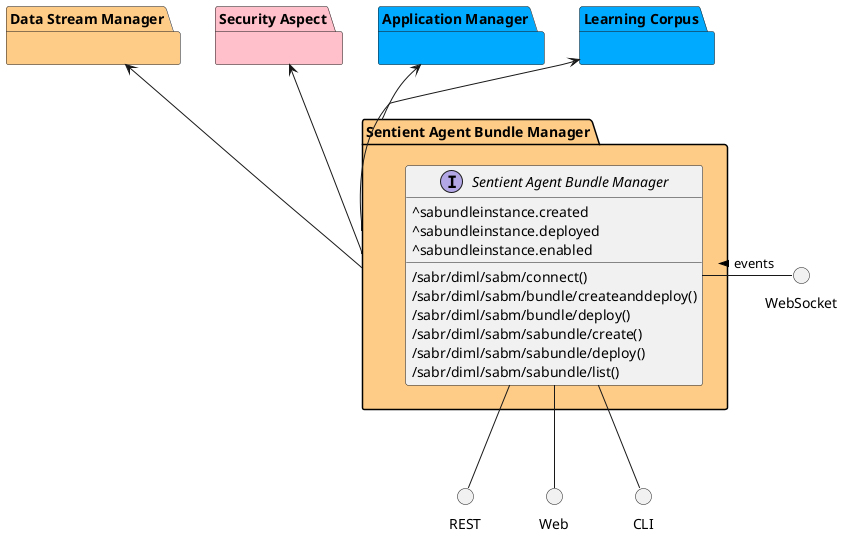 @startuml


package "Data Stream Manager" #ffcc88 {

}

package "Security Aspect" #pink {

}

package "Application Manager" #00aaff {

}

package "Learning Corpus" #00aaff {

}

package "Sentient Agent Bundle Manager" #ffcc88 {

}


package "Sentient Agent Bundle Manager" #ffcc88 {

    interface "Sentient Agent Bundle Manager" as i {
            ^sabundleinstance.created
            ^sabundleinstance.deployed
            ^sabundleinstance.enabled
    
            /sabr/diml/sabm/connect()
            /sabr/diml/sabm/bundle/createanddeploy()
            /sabr/diml/sabm/bundle/deploy()
            /sabr/diml/sabm/sabundle/create()
            /sabr/diml/sabm/sabundle/deploy()
            /sabr/diml/sabm/sabundle/list()
    
    }
}

circle REST
circle Web
circle CLI
circle WebSocket

i -down- Web
i -down- CLI
i -down- REST
WebSocket -left- i: events >

package "Sentient Agent Bundle Manager" #ffcc88 {


}


    "Data Stream Manager" <-- "Sentient Agent Bundle Manager"

    "Security Aspect" <-- "Sentient Agent Bundle Manager"

    "Application Manager" <-- "Sentient Agent Bundle Manager"

    "Learning Corpus" <-- "Sentient Agent Bundle Manager"


@enduml
